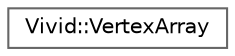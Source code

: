 digraph "Graphical Class Hierarchy"
{
 // LATEX_PDF_SIZE
  bgcolor="transparent";
  edge [fontname=Helvetica,fontsize=10,labelfontname=Helvetica,labelfontsize=10];
  node [fontname=Helvetica,fontsize=10,shape=box,height=0.2,width=0.4];
  rankdir="LR";
  Node0 [label="Vivid::VertexArray",height=0.2,width=0.4,color="grey40", fillcolor="white", style="filled",URL="$class_vivid_1_1_vertex_array.html",tooltip=" "];
}
